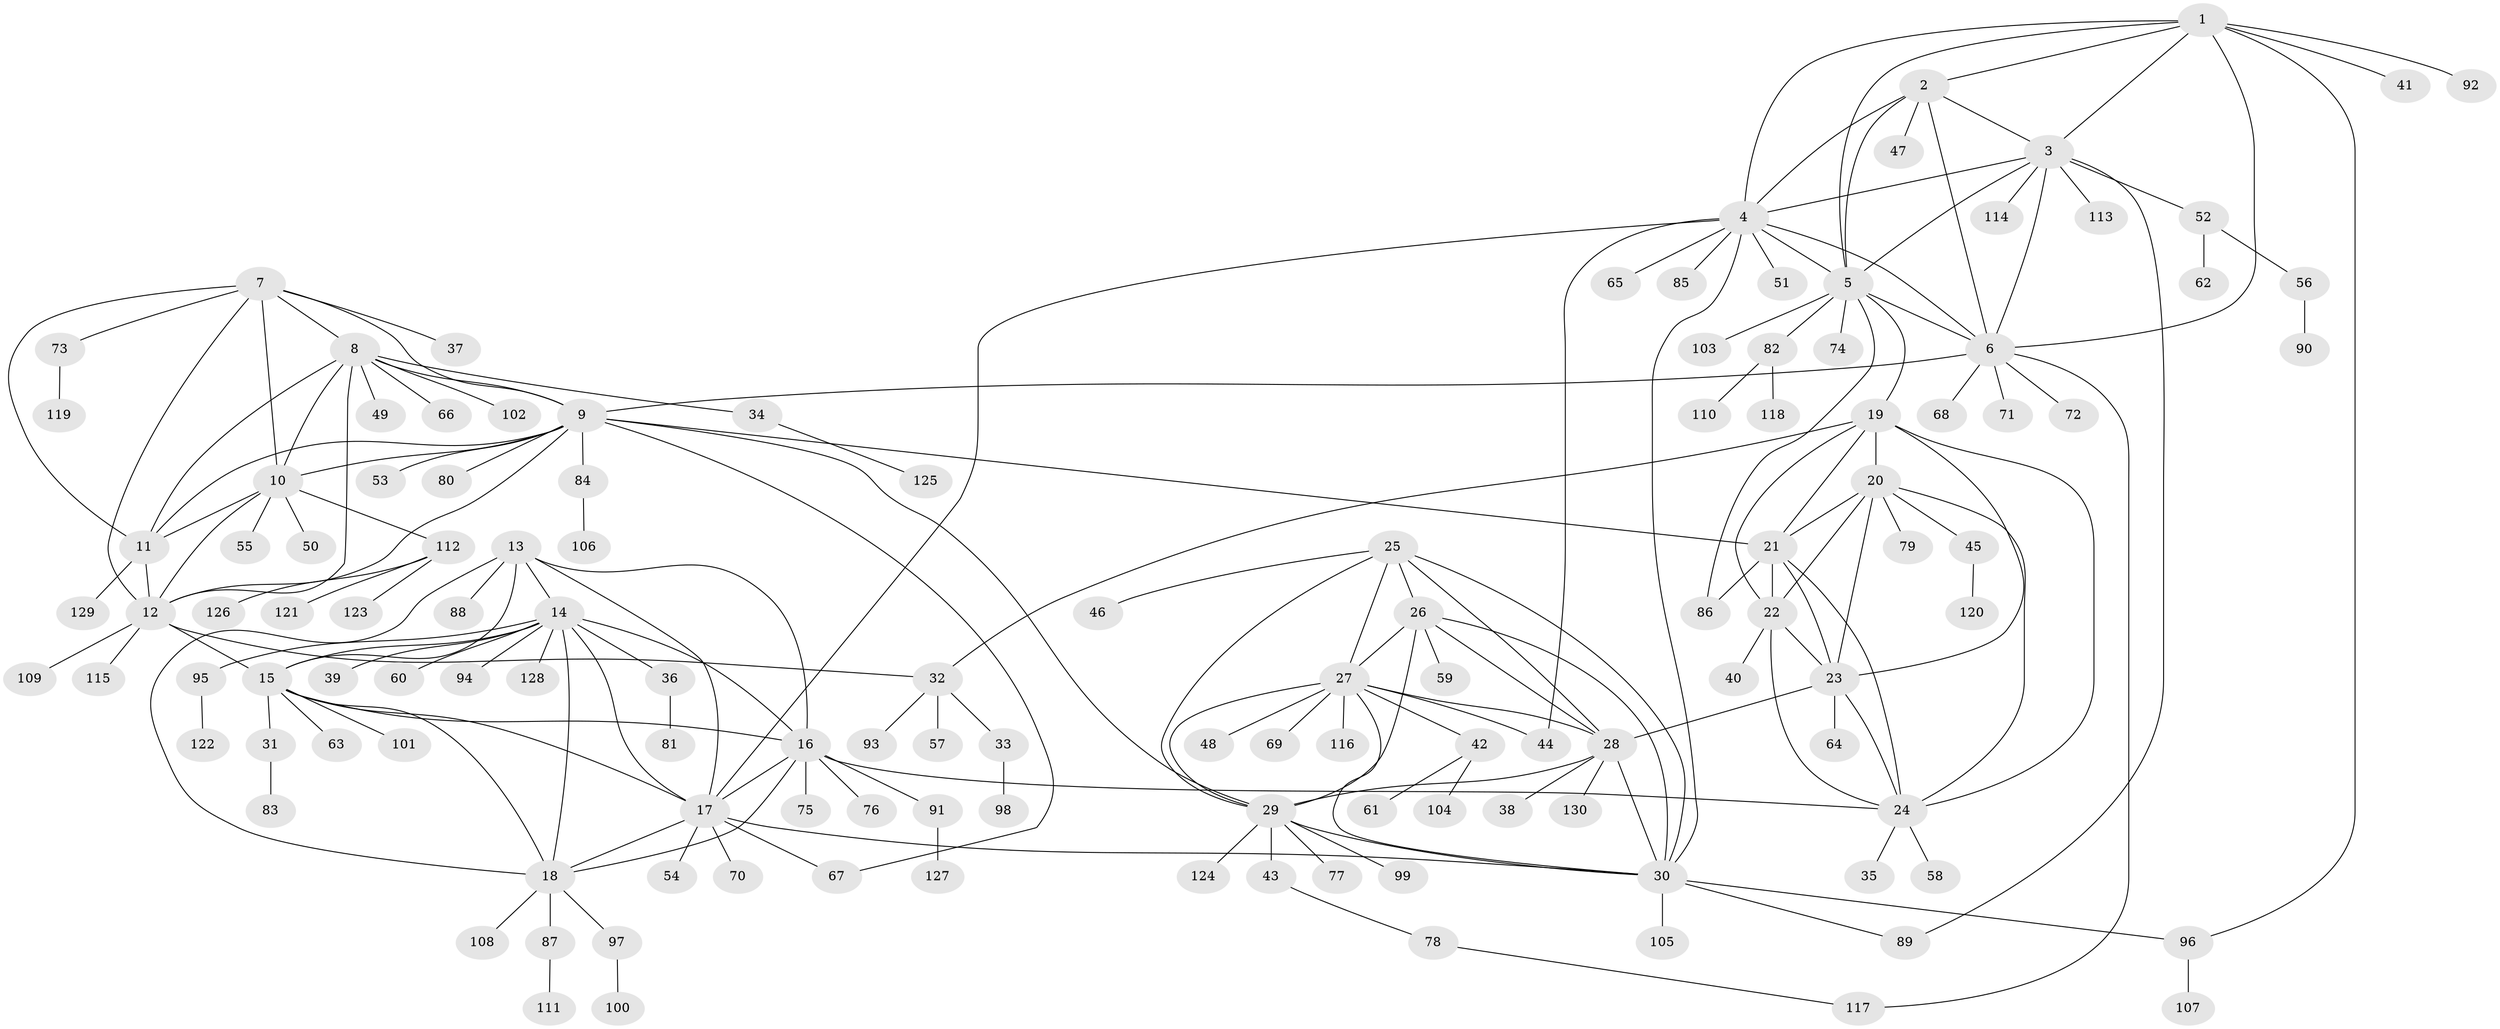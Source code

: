 // coarse degree distribution, {7: 0.07526881720430108, 5: 0.07526881720430108, 8: 0.053763440860215055, 10: 0.021505376344086023, 9: 0.06451612903225806, 6: 0.03225806451612903, 11: 0.010752688172043012, 1: 0.4838709677419355, 2: 0.15053763440860216, 3: 0.021505376344086023, 4: 0.010752688172043012}
// Generated by graph-tools (version 1.1) at 2025/52/03/04/25 22:52:18]
// undirected, 130 vertices, 192 edges
graph export_dot {
  node [color=gray90,style=filled];
  1;
  2;
  3;
  4;
  5;
  6;
  7;
  8;
  9;
  10;
  11;
  12;
  13;
  14;
  15;
  16;
  17;
  18;
  19;
  20;
  21;
  22;
  23;
  24;
  25;
  26;
  27;
  28;
  29;
  30;
  31;
  32;
  33;
  34;
  35;
  36;
  37;
  38;
  39;
  40;
  41;
  42;
  43;
  44;
  45;
  46;
  47;
  48;
  49;
  50;
  51;
  52;
  53;
  54;
  55;
  56;
  57;
  58;
  59;
  60;
  61;
  62;
  63;
  64;
  65;
  66;
  67;
  68;
  69;
  70;
  71;
  72;
  73;
  74;
  75;
  76;
  77;
  78;
  79;
  80;
  81;
  82;
  83;
  84;
  85;
  86;
  87;
  88;
  89;
  90;
  91;
  92;
  93;
  94;
  95;
  96;
  97;
  98;
  99;
  100;
  101;
  102;
  103;
  104;
  105;
  106;
  107;
  108;
  109;
  110;
  111;
  112;
  113;
  114;
  115;
  116;
  117;
  118;
  119;
  120;
  121;
  122;
  123;
  124;
  125;
  126;
  127;
  128;
  129;
  130;
  1 -- 2;
  1 -- 3;
  1 -- 4;
  1 -- 5;
  1 -- 6;
  1 -- 41;
  1 -- 92;
  1 -- 96;
  2 -- 3;
  2 -- 4;
  2 -- 5;
  2 -- 6;
  2 -- 47;
  3 -- 4;
  3 -- 5;
  3 -- 6;
  3 -- 52;
  3 -- 89;
  3 -- 113;
  3 -- 114;
  4 -- 5;
  4 -- 6;
  4 -- 17;
  4 -- 30;
  4 -- 44;
  4 -- 51;
  4 -- 65;
  4 -- 85;
  5 -- 6;
  5 -- 19;
  5 -- 74;
  5 -- 82;
  5 -- 86;
  5 -- 103;
  6 -- 9;
  6 -- 68;
  6 -- 71;
  6 -- 72;
  6 -- 117;
  7 -- 8;
  7 -- 9;
  7 -- 10;
  7 -- 11;
  7 -- 12;
  7 -- 37;
  7 -- 73;
  8 -- 9;
  8 -- 10;
  8 -- 11;
  8 -- 12;
  8 -- 34;
  8 -- 49;
  8 -- 66;
  8 -- 102;
  9 -- 10;
  9 -- 11;
  9 -- 12;
  9 -- 21;
  9 -- 29;
  9 -- 53;
  9 -- 67;
  9 -- 80;
  9 -- 84;
  10 -- 11;
  10 -- 12;
  10 -- 50;
  10 -- 55;
  10 -- 112;
  11 -- 12;
  11 -- 129;
  12 -- 15;
  12 -- 32;
  12 -- 109;
  12 -- 115;
  13 -- 14;
  13 -- 15;
  13 -- 16;
  13 -- 17;
  13 -- 18;
  13 -- 88;
  14 -- 15;
  14 -- 16;
  14 -- 17;
  14 -- 18;
  14 -- 36;
  14 -- 39;
  14 -- 60;
  14 -- 94;
  14 -- 95;
  14 -- 128;
  15 -- 16;
  15 -- 17;
  15 -- 18;
  15 -- 31;
  15 -- 63;
  15 -- 101;
  16 -- 17;
  16 -- 18;
  16 -- 24;
  16 -- 75;
  16 -- 76;
  16 -- 91;
  17 -- 18;
  17 -- 30;
  17 -- 54;
  17 -- 67;
  17 -- 70;
  18 -- 87;
  18 -- 97;
  18 -- 108;
  19 -- 20;
  19 -- 21;
  19 -- 22;
  19 -- 23;
  19 -- 24;
  19 -- 32;
  20 -- 21;
  20 -- 22;
  20 -- 23;
  20 -- 24;
  20 -- 45;
  20 -- 79;
  21 -- 22;
  21 -- 23;
  21 -- 24;
  21 -- 86;
  22 -- 23;
  22 -- 24;
  22 -- 40;
  23 -- 24;
  23 -- 28;
  23 -- 64;
  24 -- 35;
  24 -- 58;
  25 -- 26;
  25 -- 27;
  25 -- 28;
  25 -- 29;
  25 -- 30;
  25 -- 46;
  26 -- 27;
  26 -- 28;
  26 -- 29;
  26 -- 30;
  26 -- 59;
  27 -- 28;
  27 -- 29;
  27 -- 30;
  27 -- 42;
  27 -- 44;
  27 -- 48;
  27 -- 69;
  27 -- 116;
  28 -- 29;
  28 -- 30;
  28 -- 38;
  28 -- 130;
  29 -- 30;
  29 -- 43;
  29 -- 77;
  29 -- 99;
  29 -- 124;
  30 -- 89;
  30 -- 96;
  30 -- 105;
  31 -- 83;
  32 -- 33;
  32 -- 57;
  32 -- 93;
  33 -- 98;
  34 -- 125;
  36 -- 81;
  42 -- 61;
  42 -- 104;
  43 -- 78;
  45 -- 120;
  52 -- 56;
  52 -- 62;
  56 -- 90;
  73 -- 119;
  78 -- 117;
  82 -- 110;
  82 -- 118;
  84 -- 106;
  87 -- 111;
  91 -- 127;
  95 -- 122;
  96 -- 107;
  97 -- 100;
  112 -- 121;
  112 -- 123;
  112 -- 126;
}
